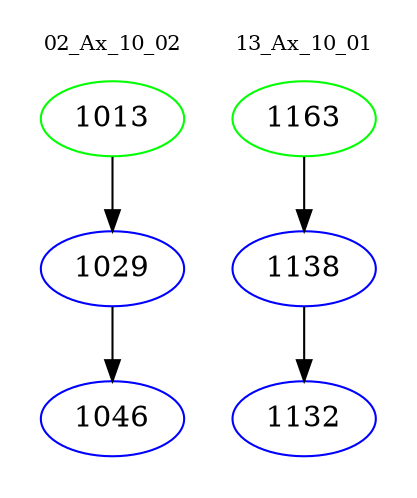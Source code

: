 digraph{
subgraph cluster_0 {
color = white
label = "02_Ax_10_02";
fontsize=10;
T0_1013 [label="1013", color="green"]
T0_1013 -> T0_1029 [color="black"]
T0_1029 [label="1029", color="blue"]
T0_1029 -> T0_1046 [color="black"]
T0_1046 [label="1046", color="blue"]
}
subgraph cluster_1 {
color = white
label = "13_Ax_10_01";
fontsize=10;
T1_1163 [label="1163", color="green"]
T1_1163 -> T1_1138 [color="black"]
T1_1138 [label="1138", color="blue"]
T1_1138 -> T1_1132 [color="black"]
T1_1132 [label="1132", color="blue"]
}
}
